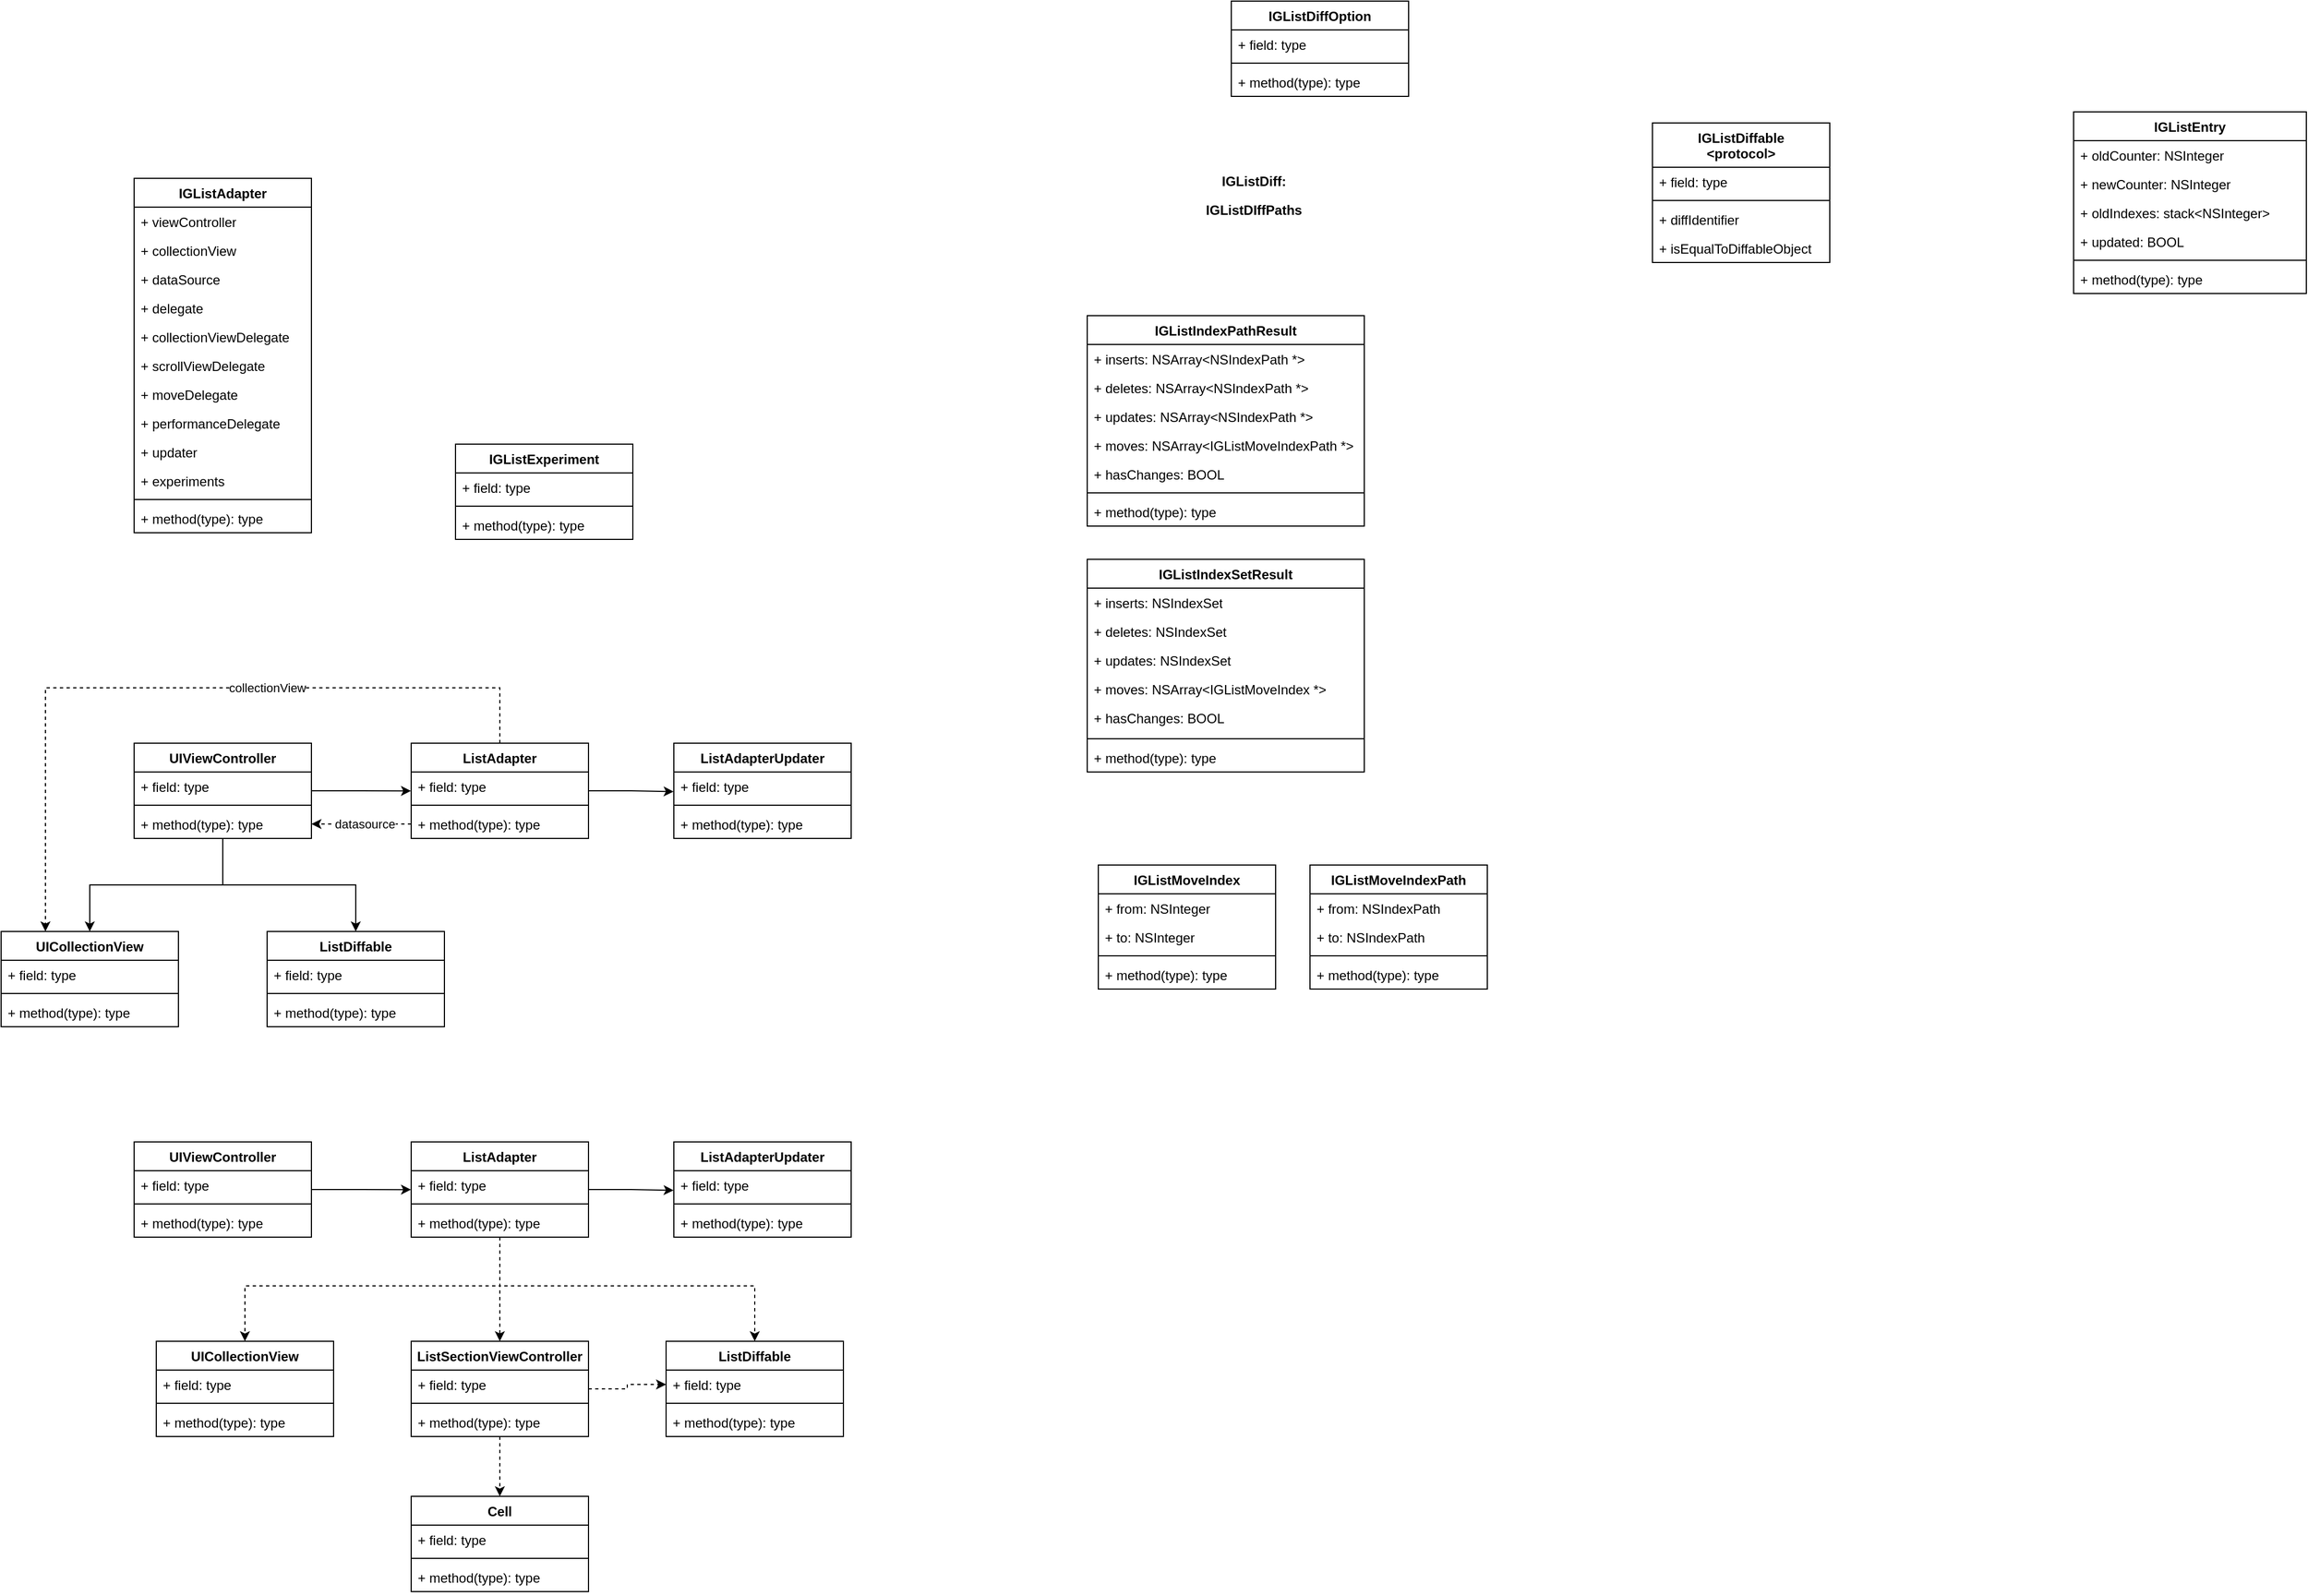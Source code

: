 <mxfile version="21.8.2" type="github">
  <diagram name="第 1 页" id="-kQbDW4IeQx7FzelJEpt">
    <mxGraphModel dx="1147" dy="612" grid="1" gridSize="10" guides="1" tooltips="1" connect="1" arrows="1" fold="1" page="1" pageScale="1" pageWidth="827" pageHeight="1169" math="0" shadow="0">
      <root>
        <mxCell id="0" />
        <mxCell id="1" parent="0" />
        <mxCell id="QYc6Mrks2eNKltK7SHkP-1" value="IGListAdapter&lt;br&gt;" style="swimlane;fontStyle=1;align=center;verticalAlign=top;childLayout=stackLayout;horizontal=1;startSize=26;horizontalStack=0;resizeParent=1;resizeParentMax=0;resizeLast=0;collapsible=1;marginBottom=0;whiteSpace=wrap;html=1;" vertex="1" parent="1">
          <mxGeometry x="180" y="270" width="160" height="320" as="geometry" />
        </mxCell>
        <mxCell id="QYc6Mrks2eNKltK7SHkP-5" value="+ viewController&lt;br&gt;" style="text;strokeColor=none;fillColor=none;align=left;verticalAlign=top;spacingLeft=4;spacingRight=4;overflow=hidden;rotatable=0;points=[[0,0.5],[1,0.5]];portConstraint=eastwest;whiteSpace=wrap;html=1;" vertex="1" parent="QYc6Mrks2eNKltK7SHkP-1">
          <mxGeometry y="26" width="160" height="26" as="geometry" />
        </mxCell>
        <mxCell id="QYc6Mrks2eNKltK7SHkP-2" value="+ collectionView" style="text;strokeColor=none;fillColor=none;align=left;verticalAlign=top;spacingLeft=4;spacingRight=4;overflow=hidden;rotatable=0;points=[[0,0.5],[1,0.5]];portConstraint=eastwest;whiteSpace=wrap;html=1;" vertex="1" parent="QYc6Mrks2eNKltK7SHkP-1">
          <mxGeometry y="52" width="160" height="26" as="geometry" />
        </mxCell>
        <mxCell id="QYc6Mrks2eNKltK7SHkP-7" value="+ dataSource&lt;br&gt;" style="text;strokeColor=none;fillColor=none;align=left;verticalAlign=top;spacingLeft=4;spacingRight=4;overflow=hidden;rotatable=0;points=[[0,0.5],[1,0.5]];portConstraint=eastwest;whiteSpace=wrap;html=1;" vertex="1" parent="QYc6Mrks2eNKltK7SHkP-1">
          <mxGeometry y="78" width="160" height="26" as="geometry" />
        </mxCell>
        <mxCell id="QYc6Mrks2eNKltK7SHkP-6" value="+ delegate&lt;br&gt;" style="text;strokeColor=none;fillColor=none;align=left;verticalAlign=top;spacingLeft=4;spacingRight=4;overflow=hidden;rotatable=0;points=[[0,0.5],[1,0.5]];portConstraint=eastwest;whiteSpace=wrap;html=1;" vertex="1" parent="QYc6Mrks2eNKltK7SHkP-1">
          <mxGeometry y="104" width="160" height="26" as="geometry" />
        </mxCell>
        <mxCell id="QYc6Mrks2eNKltK7SHkP-9" value="+ collectionViewDelegate" style="text;strokeColor=none;fillColor=none;align=left;verticalAlign=top;spacingLeft=4;spacingRight=4;overflow=hidden;rotatable=0;points=[[0,0.5],[1,0.5]];portConstraint=eastwest;whiteSpace=wrap;html=1;" vertex="1" parent="QYc6Mrks2eNKltK7SHkP-1">
          <mxGeometry y="130" width="160" height="26" as="geometry" />
        </mxCell>
        <mxCell id="QYc6Mrks2eNKltK7SHkP-10" value="+ scrollViewDelegate" style="text;strokeColor=none;fillColor=none;align=left;verticalAlign=top;spacingLeft=4;spacingRight=4;overflow=hidden;rotatable=0;points=[[0,0.5],[1,0.5]];portConstraint=eastwest;whiteSpace=wrap;html=1;" vertex="1" parent="QYc6Mrks2eNKltK7SHkP-1">
          <mxGeometry y="156" width="160" height="26" as="geometry" />
        </mxCell>
        <mxCell id="QYc6Mrks2eNKltK7SHkP-8" value="+ moveDelegate" style="text;strokeColor=none;fillColor=none;align=left;verticalAlign=top;spacingLeft=4;spacingRight=4;overflow=hidden;rotatable=0;points=[[0,0.5],[1,0.5]];portConstraint=eastwest;whiteSpace=wrap;html=1;" vertex="1" parent="QYc6Mrks2eNKltK7SHkP-1">
          <mxGeometry y="182" width="160" height="26" as="geometry" />
        </mxCell>
        <mxCell id="QYc6Mrks2eNKltK7SHkP-12" value="+ performanceDelegate" style="text;strokeColor=none;fillColor=none;align=left;verticalAlign=top;spacingLeft=4;spacingRight=4;overflow=hidden;rotatable=0;points=[[0,0.5],[1,0.5]];portConstraint=eastwest;whiteSpace=wrap;html=1;" vertex="1" parent="QYc6Mrks2eNKltK7SHkP-1">
          <mxGeometry y="208" width="160" height="26" as="geometry" />
        </mxCell>
        <mxCell id="QYc6Mrks2eNKltK7SHkP-13" value="+ updater" style="text;strokeColor=none;fillColor=none;align=left;verticalAlign=top;spacingLeft=4;spacingRight=4;overflow=hidden;rotatable=0;points=[[0,0.5],[1,0.5]];portConstraint=eastwest;whiteSpace=wrap;html=1;" vertex="1" parent="QYc6Mrks2eNKltK7SHkP-1">
          <mxGeometry y="234" width="160" height="26" as="geometry" />
        </mxCell>
        <mxCell id="QYc6Mrks2eNKltK7SHkP-11" value="+ experiments" style="text;strokeColor=none;fillColor=none;align=left;verticalAlign=top;spacingLeft=4;spacingRight=4;overflow=hidden;rotatable=0;points=[[0,0.5],[1,0.5]];portConstraint=eastwest;whiteSpace=wrap;html=1;" vertex="1" parent="QYc6Mrks2eNKltK7SHkP-1">
          <mxGeometry y="260" width="160" height="26" as="geometry" />
        </mxCell>
        <mxCell id="QYc6Mrks2eNKltK7SHkP-3" value="" style="line;strokeWidth=1;fillColor=none;align=left;verticalAlign=middle;spacingTop=-1;spacingLeft=3;spacingRight=3;rotatable=0;labelPosition=right;points=[];portConstraint=eastwest;strokeColor=inherit;" vertex="1" parent="QYc6Mrks2eNKltK7SHkP-1">
          <mxGeometry y="286" width="160" height="8" as="geometry" />
        </mxCell>
        <mxCell id="QYc6Mrks2eNKltK7SHkP-4" value="+ method(type): type" style="text;strokeColor=none;fillColor=none;align=left;verticalAlign=top;spacingLeft=4;spacingRight=4;overflow=hidden;rotatable=0;points=[[0,0.5],[1,0.5]];portConstraint=eastwest;whiteSpace=wrap;html=1;" vertex="1" parent="QYc6Mrks2eNKltK7SHkP-1">
          <mxGeometry y="294" width="160" height="26" as="geometry" />
        </mxCell>
        <mxCell id="QYc6Mrks2eNKltK7SHkP-14" value="IGListExperiment" style="swimlane;fontStyle=1;align=center;verticalAlign=top;childLayout=stackLayout;horizontal=1;startSize=26;horizontalStack=0;resizeParent=1;resizeParentMax=0;resizeLast=0;collapsible=1;marginBottom=0;whiteSpace=wrap;html=1;" vertex="1" parent="1">
          <mxGeometry x="470" y="510" width="160" height="86" as="geometry" />
        </mxCell>
        <mxCell id="QYc6Mrks2eNKltK7SHkP-15" value="+ field: type" style="text;strokeColor=none;fillColor=none;align=left;verticalAlign=top;spacingLeft=4;spacingRight=4;overflow=hidden;rotatable=0;points=[[0,0.5],[1,0.5]];portConstraint=eastwest;whiteSpace=wrap;html=1;" vertex="1" parent="QYc6Mrks2eNKltK7SHkP-14">
          <mxGeometry y="26" width="160" height="26" as="geometry" />
        </mxCell>
        <mxCell id="QYc6Mrks2eNKltK7SHkP-16" value="" style="line;strokeWidth=1;fillColor=none;align=left;verticalAlign=middle;spacingTop=-1;spacingLeft=3;spacingRight=3;rotatable=0;labelPosition=right;points=[];portConstraint=eastwest;strokeColor=inherit;" vertex="1" parent="QYc6Mrks2eNKltK7SHkP-14">
          <mxGeometry y="52" width="160" height="8" as="geometry" />
        </mxCell>
        <mxCell id="QYc6Mrks2eNKltK7SHkP-17" value="+ method(type): type" style="text;strokeColor=none;fillColor=none;align=left;verticalAlign=top;spacingLeft=4;spacingRight=4;overflow=hidden;rotatable=0;points=[[0,0.5],[1,0.5]];portConstraint=eastwest;whiteSpace=wrap;html=1;" vertex="1" parent="QYc6Mrks2eNKltK7SHkP-14">
          <mxGeometry y="60" width="160" height="26" as="geometry" />
        </mxCell>
        <mxCell id="QYc6Mrks2eNKltK7SHkP-26" style="edgeStyle=orthogonalEdgeStyle;rounded=0;orthogonalLoop=1;jettySize=auto;html=1;entryX=-0.001;entryY=0.658;entryDx=0;entryDy=0;entryPerimeter=0;" edge="1" parent="1" source="QYc6Mrks2eNKltK7SHkP-18" target="QYc6Mrks2eNKltK7SHkP-23">
          <mxGeometry relative="1" as="geometry" />
        </mxCell>
        <mxCell id="QYc6Mrks2eNKltK7SHkP-38" style="edgeStyle=orthogonalEdgeStyle;rounded=0;orthogonalLoop=1;jettySize=auto;html=1;" edge="1" parent="1" source="QYc6Mrks2eNKltK7SHkP-18" target="QYc6Mrks2eNKltK7SHkP-34">
          <mxGeometry relative="1" as="geometry" />
        </mxCell>
        <mxCell id="QYc6Mrks2eNKltK7SHkP-43" style="edgeStyle=orthogonalEdgeStyle;rounded=0;orthogonalLoop=1;jettySize=auto;html=1;entryX=0.5;entryY=0;entryDx=0;entryDy=0;" edge="1" parent="1" source="QYc6Mrks2eNKltK7SHkP-18" target="QYc6Mrks2eNKltK7SHkP-39">
          <mxGeometry relative="1" as="geometry" />
        </mxCell>
        <mxCell id="QYc6Mrks2eNKltK7SHkP-18" value="UIViewController" style="swimlane;fontStyle=1;align=center;verticalAlign=top;childLayout=stackLayout;horizontal=1;startSize=26;horizontalStack=0;resizeParent=1;resizeParentMax=0;resizeLast=0;collapsible=1;marginBottom=0;whiteSpace=wrap;html=1;" vertex="1" parent="1">
          <mxGeometry x="180" y="780" width="160" height="86" as="geometry" />
        </mxCell>
        <mxCell id="QYc6Mrks2eNKltK7SHkP-19" value="+ field: type" style="text;strokeColor=none;fillColor=none;align=left;verticalAlign=top;spacingLeft=4;spacingRight=4;overflow=hidden;rotatable=0;points=[[0,0.5],[1,0.5]];portConstraint=eastwest;whiteSpace=wrap;html=1;" vertex="1" parent="QYc6Mrks2eNKltK7SHkP-18">
          <mxGeometry y="26" width="160" height="26" as="geometry" />
        </mxCell>
        <mxCell id="QYc6Mrks2eNKltK7SHkP-20" value="" style="line;strokeWidth=1;fillColor=none;align=left;verticalAlign=middle;spacingTop=-1;spacingLeft=3;spacingRight=3;rotatable=0;labelPosition=right;points=[];portConstraint=eastwest;strokeColor=inherit;" vertex="1" parent="QYc6Mrks2eNKltK7SHkP-18">
          <mxGeometry y="52" width="160" height="8" as="geometry" />
        </mxCell>
        <mxCell id="QYc6Mrks2eNKltK7SHkP-21" value="+ method(type): type" style="text;strokeColor=none;fillColor=none;align=left;verticalAlign=top;spacingLeft=4;spacingRight=4;overflow=hidden;rotatable=0;points=[[0,0.5],[1,0.5]];portConstraint=eastwest;whiteSpace=wrap;html=1;" vertex="1" parent="QYc6Mrks2eNKltK7SHkP-18">
          <mxGeometry y="60" width="160" height="26" as="geometry" />
        </mxCell>
        <mxCell id="QYc6Mrks2eNKltK7SHkP-32" style="edgeStyle=orthogonalEdgeStyle;rounded=0;orthogonalLoop=1;jettySize=auto;html=1;entryX=-0.001;entryY=0.682;entryDx=0;entryDy=0;entryPerimeter=0;" edge="1" parent="1" source="QYc6Mrks2eNKltK7SHkP-22" target="QYc6Mrks2eNKltK7SHkP-29">
          <mxGeometry relative="1" as="geometry" />
        </mxCell>
        <mxCell id="QYc6Mrks2eNKltK7SHkP-44" style="edgeStyle=orthogonalEdgeStyle;rounded=0;orthogonalLoop=1;jettySize=auto;html=1;entryX=0.25;entryY=0;entryDx=0;entryDy=0;dashed=1;" edge="1" parent="1" source="QYc6Mrks2eNKltK7SHkP-22" target="QYc6Mrks2eNKltK7SHkP-34">
          <mxGeometry relative="1" as="geometry">
            <Array as="points">
              <mxPoint x="510" y="730" />
              <mxPoint x="100" y="730" />
            </Array>
          </mxGeometry>
        </mxCell>
        <mxCell id="QYc6Mrks2eNKltK7SHkP-46" value="collectionView" style="edgeLabel;html=1;align=center;verticalAlign=middle;resizable=0;points=[];" vertex="1" connectable="0" parent="QYc6Mrks2eNKltK7SHkP-44">
          <mxGeometry x="-0.229" y="1" relative="1" as="geometry">
            <mxPoint x="2" y="-1" as="offset" />
          </mxGeometry>
        </mxCell>
        <mxCell id="QYc6Mrks2eNKltK7SHkP-22" value="ListAdapter" style="swimlane;fontStyle=1;align=center;verticalAlign=top;childLayout=stackLayout;horizontal=1;startSize=26;horizontalStack=0;resizeParent=1;resizeParentMax=0;resizeLast=0;collapsible=1;marginBottom=0;whiteSpace=wrap;html=1;" vertex="1" parent="1">
          <mxGeometry x="430" y="780" width="160" height="86" as="geometry" />
        </mxCell>
        <mxCell id="QYc6Mrks2eNKltK7SHkP-23" value="+ field: type" style="text;strokeColor=none;fillColor=none;align=left;verticalAlign=top;spacingLeft=4;spacingRight=4;overflow=hidden;rotatable=0;points=[[0,0.5],[1,0.5]];portConstraint=eastwest;whiteSpace=wrap;html=1;" vertex="1" parent="QYc6Mrks2eNKltK7SHkP-22">
          <mxGeometry y="26" width="160" height="26" as="geometry" />
        </mxCell>
        <mxCell id="QYc6Mrks2eNKltK7SHkP-24" value="" style="line;strokeWidth=1;fillColor=none;align=left;verticalAlign=middle;spacingTop=-1;spacingLeft=3;spacingRight=3;rotatable=0;labelPosition=right;points=[];portConstraint=eastwest;strokeColor=inherit;" vertex="1" parent="QYc6Mrks2eNKltK7SHkP-22">
          <mxGeometry y="52" width="160" height="8" as="geometry" />
        </mxCell>
        <mxCell id="QYc6Mrks2eNKltK7SHkP-25" value="+ method(type): type" style="text;strokeColor=none;fillColor=none;align=left;verticalAlign=top;spacingLeft=4;spacingRight=4;overflow=hidden;rotatable=0;points=[[0,0.5],[1,0.5]];portConstraint=eastwest;whiteSpace=wrap;html=1;" vertex="1" parent="QYc6Mrks2eNKltK7SHkP-22">
          <mxGeometry y="60" width="160" height="26" as="geometry" />
        </mxCell>
        <mxCell id="QYc6Mrks2eNKltK7SHkP-27" style="edgeStyle=orthogonalEdgeStyle;rounded=0;orthogonalLoop=1;jettySize=auto;html=1;exitX=0;exitY=0.5;exitDx=0;exitDy=0;entryX=1;entryY=0.5;entryDx=0;entryDy=0;dashed=1;" edge="1" parent="1" source="QYc6Mrks2eNKltK7SHkP-25" target="QYc6Mrks2eNKltK7SHkP-21">
          <mxGeometry relative="1" as="geometry" />
        </mxCell>
        <mxCell id="QYc6Mrks2eNKltK7SHkP-45" value="datasource" style="edgeLabel;html=1;align=center;verticalAlign=middle;resizable=0;points=[];" vertex="1" connectable="0" parent="QYc6Mrks2eNKltK7SHkP-27">
          <mxGeometry x="-0.057" relative="1" as="geometry">
            <mxPoint as="offset" />
          </mxGeometry>
        </mxCell>
        <mxCell id="QYc6Mrks2eNKltK7SHkP-28" value="ListAdapterUpdater" style="swimlane;fontStyle=1;align=center;verticalAlign=top;childLayout=stackLayout;horizontal=1;startSize=26;horizontalStack=0;resizeParent=1;resizeParentMax=0;resizeLast=0;collapsible=1;marginBottom=0;whiteSpace=wrap;html=1;" vertex="1" parent="1">
          <mxGeometry x="667" y="780" width="160" height="86" as="geometry" />
        </mxCell>
        <mxCell id="QYc6Mrks2eNKltK7SHkP-29" value="+ field: type" style="text;strokeColor=none;fillColor=none;align=left;verticalAlign=top;spacingLeft=4;spacingRight=4;overflow=hidden;rotatable=0;points=[[0,0.5],[1,0.5]];portConstraint=eastwest;whiteSpace=wrap;html=1;" vertex="1" parent="QYc6Mrks2eNKltK7SHkP-28">
          <mxGeometry y="26" width="160" height="26" as="geometry" />
        </mxCell>
        <mxCell id="QYc6Mrks2eNKltK7SHkP-30" value="" style="line;strokeWidth=1;fillColor=none;align=left;verticalAlign=middle;spacingTop=-1;spacingLeft=3;spacingRight=3;rotatable=0;labelPosition=right;points=[];portConstraint=eastwest;strokeColor=inherit;" vertex="1" parent="QYc6Mrks2eNKltK7SHkP-28">
          <mxGeometry y="52" width="160" height="8" as="geometry" />
        </mxCell>
        <mxCell id="QYc6Mrks2eNKltK7SHkP-31" value="+ method(type): type" style="text;strokeColor=none;fillColor=none;align=left;verticalAlign=top;spacingLeft=4;spacingRight=4;overflow=hidden;rotatable=0;points=[[0,0.5],[1,0.5]];portConstraint=eastwest;whiteSpace=wrap;html=1;" vertex="1" parent="QYc6Mrks2eNKltK7SHkP-28">
          <mxGeometry y="60" width="160" height="26" as="geometry" />
        </mxCell>
        <mxCell id="QYc6Mrks2eNKltK7SHkP-34" value="UICollectionView" style="swimlane;fontStyle=1;align=center;verticalAlign=top;childLayout=stackLayout;horizontal=1;startSize=26;horizontalStack=0;resizeParent=1;resizeParentMax=0;resizeLast=0;collapsible=1;marginBottom=0;whiteSpace=wrap;html=1;" vertex="1" parent="1">
          <mxGeometry x="60" y="950" width="160" height="86" as="geometry" />
        </mxCell>
        <mxCell id="QYc6Mrks2eNKltK7SHkP-35" value="+ field: type" style="text;strokeColor=none;fillColor=none;align=left;verticalAlign=top;spacingLeft=4;spacingRight=4;overflow=hidden;rotatable=0;points=[[0,0.5],[1,0.5]];portConstraint=eastwest;whiteSpace=wrap;html=1;" vertex="1" parent="QYc6Mrks2eNKltK7SHkP-34">
          <mxGeometry y="26" width="160" height="26" as="geometry" />
        </mxCell>
        <mxCell id="QYc6Mrks2eNKltK7SHkP-36" value="" style="line;strokeWidth=1;fillColor=none;align=left;verticalAlign=middle;spacingTop=-1;spacingLeft=3;spacingRight=3;rotatable=0;labelPosition=right;points=[];portConstraint=eastwest;strokeColor=inherit;" vertex="1" parent="QYc6Mrks2eNKltK7SHkP-34">
          <mxGeometry y="52" width="160" height="8" as="geometry" />
        </mxCell>
        <mxCell id="QYc6Mrks2eNKltK7SHkP-37" value="+ method(type): type" style="text;strokeColor=none;fillColor=none;align=left;verticalAlign=top;spacingLeft=4;spacingRight=4;overflow=hidden;rotatable=0;points=[[0,0.5],[1,0.5]];portConstraint=eastwest;whiteSpace=wrap;html=1;" vertex="1" parent="QYc6Mrks2eNKltK7SHkP-34">
          <mxGeometry y="60" width="160" height="26" as="geometry" />
        </mxCell>
        <mxCell id="QYc6Mrks2eNKltK7SHkP-39" value="ListDiffable" style="swimlane;fontStyle=1;align=center;verticalAlign=top;childLayout=stackLayout;horizontal=1;startSize=26;horizontalStack=0;resizeParent=1;resizeParentMax=0;resizeLast=0;collapsible=1;marginBottom=0;whiteSpace=wrap;html=1;" vertex="1" parent="1">
          <mxGeometry x="300" y="950" width="160" height="86" as="geometry" />
        </mxCell>
        <mxCell id="QYc6Mrks2eNKltK7SHkP-40" value="+ field: type" style="text;strokeColor=none;fillColor=none;align=left;verticalAlign=top;spacingLeft=4;spacingRight=4;overflow=hidden;rotatable=0;points=[[0,0.5],[1,0.5]];portConstraint=eastwest;whiteSpace=wrap;html=1;" vertex="1" parent="QYc6Mrks2eNKltK7SHkP-39">
          <mxGeometry y="26" width="160" height="26" as="geometry" />
        </mxCell>
        <mxCell id="QYc6Mrks2eNKltK7SHkP-41" value="" style="line;strokeWidth=1;fillColor=none;align=left;verticalAlign=middle;spacingTop=-1;spacingLeft=3;spacingRight=3;rotatable=0;labelPosition=right;points=[];portConstraint=eastwest;strokeColor=inherit;" vertex="1" parent="QYc6Mrks2eNKltK7SHkP-39">
          <mxGeometry y="52" width="160" height="8" as="geometry" />
        </mxCell>
        <mxCell id="QYc6Mrks2eNKltK7SHkP-42" value="+ method(type): type" style="text;strokeColor=none;fillColor=none;align=left;verticalAlign=top;spacingLeft=4;spacingRight=4;overflow=hidden;rotatable=0;points=[[0,0.5],[1,0.5]];portConstraint=eastwest;whiteSpace=wrap;html=1;" vertex="1" parent="QYc6Mrks2eNKltK7SHkP-39">
          <mxGeometry y="60" width="160" height="26" as="geometry" />
        </mxCell>
        <mxCell id="QYc6Mrks2eNKltK7SHkP-47" style="edgeStyle=orthogonalEdgeStyle;rounded=0;orthogonalLoop=1;jettySize=auto;html=1;entryX=-0.001;entryY=0.658;entryDx=0;entryDy=0;entryPerimeter=0;" edge="1" parent="1" source="QYc6Mrks2eNKltK7SHkP-50" target="QYc6Mrks2eNKltK7SHkP-58">
          <mxGeometry relative="1" as="geometry" />
        </mxCell>
        <mxCell id="QYc6Mrks2eNKltK7SHkP-50" value="UIViewController" style="swimlane;fontStyle=1;align=center;verticalAlign=top;childLayout=stackLayout;horizontal=1;startSize=26;horizontalStack=0;resizeParent=1;resizeParentMax=0;resizeLast=0;collapsible=1;marginBottom=0;whiteSpace=wrap;html=1;" vertex="1" parent="1">
          <mxGeometry x="180" y="1140" width="160" height="86" as="geometry" />
        </mxCell>
        <mxCell id="QYc6Mrks2eNKltK7SHkP-51" value="+ field: type" style="text;strokeColor=none;fillColor=none;align=left;verticalAlign=top;spacingLeft=4;spacingRight=4;overflow=hidden;rotatable=0;points=[[0,0.5],[1,0.5]];portConstraint=eastwest;whiteSpace=wrap;html=1;" vertex="1" parent="QYc6Mrks2eNKltK7SHkP-50">
          <mxGeometry y="26" width="160" height="26" as="geometry" />
        </mxCell>
        <mxCell id="QYc6Mrks2eNKltK7SHkP-52" value="" style="line;strokeWidth=1;fillColor=none;align=left;verticalAlign=middle;spacingTop=-1;spacingLeft=3;spacingRight=3;rotatable=0;labelPosition=right;points=[];portConstraint=eastwest;strokeColor=inherit;" vertex="1" parent="QYc6Mrks2eNKltK7SHkP-50">
          <mxGeometry y="52" width="160" height="8" as="geometry" />
        </mxCell>
        <mxCell id="QYc6Mrks2eNKltK7SHkP-53" value="+ method(type): type" style="text;strokeColor=none;fillColor=none;align=left;verticalAlign=top;spacingLeft=4;spacingRight=4;overflow=hidden;rotatable=0;points=[[0,0.5],[1,0.5]];portConstraint=eastwest;whiteSpace=wrap;html=1;" vertex="1" parent="QYc6Mrks2eNKltK7SHkP-50">
          <mxGeometry y="60" width="160" height="26" as="geometry" />
        </mxCell>
        <mxCell id="QYc6Mrks2eNKltK7SHkP-54" style="edgeStyle=orthogonalEdgeStyle;rounded=0;orthogonalLoop=1;jettySize=auto;html=1;entryX=-0.001;entryY=0.682;entryDx=0;entryDy=0;entryPerimeter=0;" edge="1" parent="1" source="QYc6Mrks2eNKltK7SHkP-57" target="QYc6Mrks2eNKltK7SHkP-64">
          <mxGeometry relative="1" as="geometry" />
        </mxCell>
        <mxCell id="QYc6Mrks2eNKltK7SHkP-75" style="edgeStyle=orthogonalEdgeStyle;rounded=0;orthogonalLoop=1;jettySize=auto;html=1;dashed=1;" edge="1" parent="1" source="QYc6Mrks2eNKltK7SHkP-57" target="QYc6Mrks2eNKltK7SHkP-67">
          <mxGeometry relative="1" as="geometry">
            <Array as="points">
              <mxPoint x="510" y="1270" />
              <mxPoint x="280" y="1270" />
            </Array>
          </mxGeometry>
        </mxCell>
        <mxCell id="QYc6Mrks2eNKltK7SHkP-76" style="edgeStyle=orthogonalEdgeStyle;rounded=0;orthogonalLoop=1;jettySize=auto;html=1;dashed=1;" edge="1" parent="1" source="QYc6Mrks2eNKltK7SHkP-57" target="QYc6Mrks2eNKltK7SHkP-71">
          <mxGeometry relative="1" as="geometry">
            <Array as="points">
              <mxPoint x="510" y="1270" />
              <mxPoint x="740" y="1270" />
            </Array>
          </mxGeometry>
        </mxCell>
        <mxCell id="QYc6Mrks2eNKltK7SHkP-81" style="edgeStyle=orthogonalEdgeStyle;rounded=0;orthogonalLoop=1;jettySize=auto;html=1;dashed=1;" edge="1" parent="1" source="QYc6Mrks2eNKltK7SHkP-57" target="QYc6Mrks2eNKltK7SHkP-77">
          <mxGeometry relative="1" as="geometry" />
        </mxCell>
        <mxCell id="QYc6Mrks2eNKltK7SHkP-57" value="ListAdapter" style="swimlane;fontStyle=1;align=center;verticalAlign=top;childLayout=stackLayout;horizontal=1;startSize=26;horizontalStack=0;resizeParent=1;resizeParentMax=0;resizeLast=0;collapsible=1;marginBottom=0;whiteSpace=wrap;html=1;" vertex="1" parent="1">
          <mxGeometry x="430" y="1140" width="160" height="86" as="geometry" />
        </mxCell>
        <mxCell id="QYc6Mrks2eNKltK7SHkP-58" value="+ field: type" style="text;strokeColor=none;fillColor=none;align=left;verticalAlign=top;spacingLeft=4;spacingRight=4;overflow=hidden;rotatable=0;points=[[0,0.5],[1,0.5]];portConstraint=eastwest;whiteSpace=wrap;html=1;" vertex="1" parent="QYc6Mrks2eNKltK7SHkP-57">
          <mxGeometry y="26" width="160" height="26" as="geometry" />
        </mxCell>
        <mxCell id="QYc6Mrks2eNKltK7SHkP-59" value="" style="line;strokeWidth=1;fillColor=none;align=left;verticalAlign=middle;spacingTop=-1;spacingLeft=3;spacingRight=3;rotatable=0;labelPosition=right;points=[];portConstraint=eastwest;strokeColor=inherit;" vertex="1" parent="QYc6Mrks2eNKltK7SHkP-57">
          <mxGeometry y="52" width="160" height="8" as="geometry" />
        </mxCell>
        <mxCell id="QYc6Mrks2eNKltK7SHkP-60" value="+ method(type): type" style="text;strokeColor=none;fillColor=none;align=left;verticalAlign=top;spacingLeft=4;spacingRight=4;overflow=hidden;rotatable=0;points=[[0,0.5],[1,0.5]];portConstraint=eastwest;whiteSpace=wrap;html=1;" vertex="1" parent="QYc6Mrks2eNKltK7SHkP-57">
          <mxGeometry y="60" width="160" height="26" as="geometry" />
        </mxCell>
        <mxCell id="QYc6Mrks2eNKltK7SHkP-63" value="ListAdapterUpdater" style="swimlane;fontStyle=1;align=center;verticalAlign=top;childLayout=stackLayout;horizontal=1;startSize=26;horizontalStack=0;resizeParent=1;resizeParentMax=0;resizeLast=0;collapsible=1;marginBottom=0;whiteSpace=wrap;html=1;" vertex="1" parent="1">
          <mxGeometry x="667" y="1140" width="160" height="86" as="geometry" />
        </mxCell>
        <mxCell id="QYc6Mrks2eNKltK7SHkP-64" value="+ field: type" style="text;strokeColor=none;fillColor=none;align=left;verticalAlign=top;spacingLeft=4;spacingRight=4;overflow=hidden;rotatable=0;points=[[0,0.5],[1,0.5]];portConstraint=eastwest;whiteSpace=wrap;html=1;" vertex="1" parent="QYc6Mrks2eNKltK7SHkP-63">
          <mxGeometry y="26" width="160" height="26" as="geometry" />
        </mxCell>
        <mxCell id="QYc6Mrks2eNKltK7SHkP-65" value="" style="line;strokeWidth=1;fillColor=none;align=left;verticalAlign=middle;spacingTop=-1;spacingLeft=3;spacingRight=3;rotatable=0;labelPosition=right;points=[];portConstraint=eastwest;strokeColor=inherit;" vertex="1" parent="QYc6Mrks2eNKltK7SHkP-63">
          <mxGeometry y="52" width="160" height="8" as="geometry" />
        </mxCell>
        <mxCell id="QYc6Mrks2eNKltK7SHkP-66" value="+ method(type): type" style="text;strokeColor=none;fillColor=none;align=left;verticalAlign=top;spacingLeft=4;spacingRight=4;overflow=hidden;rotatable=0;points=[[0,0.5],[1,0.5]];portConstraint=eastwest;whiteSpace=wrap;html=1;" vertex="1" parent="QYc6Mrks2eNKltK7SHkP-63">
          <mxGeometry y="60" width="160" height="26" as="geometry" />
        </mxCell>
        <mxCell id="QYc6Mrks2eNKltK7SHkP-67" value="UICollectionView" style="swimlane;fontStyle=1;align=center;verticalAlign=top;childLayout=stackLayout;horizontal=1;startSize=26;horizontalStack=0;resizeParent=1;resizeParentMax=0;resizeLast=0;collapsible=1;marginBottom=0;whiteSpace=wrap;html=1;" vertex="1" parent="1">
          <mxGeometry x="200" y="1320" width="160" height="86" as="geometry" />
        </mxCell>
        <mxCell id="QYc6Mrks2eNKltK7SHkP-68" value="+ field: type" style="text;strokeColor=none;fillColor=none;align=left;verticalAlign=top;spacingLeft=4;spacingRight=4;overflow=hidden;rotatable=0;points=[[0,0.5],[1,0.5]];portConstraint=eastwest;whiteSpace=wrap;html=1;" vertex="1" parent="QYc6Mrks2eNKltK7SHkP-67">
          <mxGeometry y="26" width="160" height="26" as="geometry" />
        </mxCell>
        <mxCell id="QYc6Mrks2eNKltK7SHkP-69" value="" style="line;strokeWidth=1;fillColor=none;align=left;verticalAlign=middle;spacingTop=-1;spacingLeft=3;spacingRight=3;rotatable=0;labelPosition=right;points=[];portConstraint=eastwest;strokeColor=inherit;" vertex="1" parent="QYc6Mrks2eNKltK7SHkP-67">
          <mxGeometry y="52" width="160" height="8" as="geometry" />
        </mxCell>
        <mxCell id="QYc6Mrks2eNKltK7SHkP-70" value="+ method(type): type" style="text;strokeColor=none;fillColor=none;align=left;verticalAlign=top;spacingLeft=4;spacingRight=4;overflow=hidden;rotatable=0;points=[[0,0.5],[1,0.5]];portConstraint=eastwest;whiteSpace=wrap;html=1;" vertex="1" parent="QYc6Mrks2eNKltK7SHkP-67">
          <mxGeometry y="60" width="160" height="26" as="geometry" />
        </mxCell>
        <mxCell id="QYc6Mrks2eNKltK7SHkP-71" value="ListDiffable" style="swimlane;fontStyle=1;align=center;verticalAlign=top;childLayout=stackLayout;horizontal=1;startSize=26;horizontalStack=0;resizeParent=1;resizeParentMax=0;resizeLast=0;collapsible=1;marginBottom=0;whiteSpace=wrap;html=1;" vertex="1" parent="1">
          <mxGeometry x="660" y="1320" width="160" height="86" as="geometry" />
        </mxCell>
        <mxCell id="QYc6Mrks2eNKltK7SHkP-72" value="+ field: type" style="text;strokeColor=none;fillColor=none;align=left;verticalAlign=top;spacingLeft=4;spacingRight=4;overflow=hidden;rotatable=0;points=[[0,0.5],[1,0.5]];portConstraint=eastwest;whiteSpace=wrap;html=1;" vertex="1" parent="QYc6Mrks2eNKltK7SHkP-71">
          <mxGeometry y="26" width="160" height="26" as="geometry" />
        </mxCell>
        <mxCell id="QYc6Mrks2eNKltK7SHkP-73" value="" style="line;strokeWidth=1;fillColor=none;align=left;verticalAlign=middle;spacingTop=-1;spacingLeft=3;spacingRight=3;rotatable=0;labelPosition=right;points=[];portConstraint=eastwest;strokeColor=inherit;" vertex="1" parent="QYc6Mrks2eNKltK7SHkP-71">
          <mxGeometry y="52" width="160" height="8" as="geometry" />
        </mxCell>
        <mxCell id="QYc6Mrks2eNKltK7SHkP-74" value="+ method(type): type" style="text;strokeColor=none;fillColor=none;align=left;verticalAlign=top;spacingLeft=4;spacingRight=4;overflow=hidden;rotatable=0;points=[[0,0.5],[1,0.5]];portConstraint=eastwest;whiteSpace=wrap;html=1;" vertex="1" parent="QYc6Mrks2eNKltK7SHkP-71">
          <mxGeometry y="60" width="160" height="26" as="geometry" />
        </mxCell>
        <mxCell id="QYc6Mrks2eNKltK7SHkP-86" style="edgeStyle=orthogonalEdgeStyle;rounded=0;orthogonalLoop=1;jettySize=auto;html=1;dashed=1;" edge="1" parent="1" source="QYc6Mrks2eNKltK7SHkP-77" target="QYc6Mrks2eNKltK7SHkP-82">
          <mxGeometry relative="1" as="geometry" />
        </mxCell>
        <mxCell id="QYc6Mrks2eNKltK7SHkP-87" style="edgeStyle=orthogonalEdgeStyle;rounded=0;orthogonalLoop=1;jettySize=auto;html=1;entryX=0;entryY=0.5;entryDx=0;entryDy=0;dashed=1;" edge="1" parent="1" source="QYc6Mrks2eNKltK7SHkP-77" target="QYc6Mrks2eNKltK7SHkP-72">
          <mxGeometry relative="1" as="geometry" />
        </mxCell>
        <mxCell id="QYc6Mrks2eNKltK7SHkP-77" value="ListSectionViewController" style="swimlane;fontStyle=1;align=center;verticalAlign=top;childLayout=stackLayout;horizontal=1;startSize=26;horizontalStack=0;resizeParent=1;resizeParentMax=0;resizeLast=0;collapsible=1;marginBottom=0;whiteSpace=wrap;html=1;" vertex="1" parent="1">
          <mxGeometry x="430" y="1320" width="160" height="86" as="geometry" />
        </mxCell>
        <mxCell id="QYc6Mrks2eNKltK7SHkP-78" value="+ field: type" style="text;strokeColor=none;fillColor=none;align=left;verticalAlign=top;spacingLeft=4;spacingRight=4;overflow=hidden;rotatable=0;points=[[0,0.5],[1,0.5]];portConstraint=eastwest;whiteSpace=wrap;html=1;" vertex="1" parent="QYc6Mrks2eNKltK7SHkP-77">
          <mxGeometry y="26" width="160" height="26" as="geometry" />
        </mxCell>
        <mxCell id="QYc6Mrks2eNKltK7SHkP-79" value="" style="line;strokeWidth=1;fillColor=none;align=left;verticalAlign=middle;spacingTop=-1;spacingLeft=3;spacingRight=3;rotatable=0;labelPosition=right;points=[];portConstraint=eastwest;strokeColor=inherit;" vertex="1" parent="QYc6Mrks2eNKltK7SHkP-77">
          <mxGeometry y="52" width="160" height="8" as="geometry" />
        </mxCell>
        <mxCell id="QYc6Mrks2eNKltK7SHkP-80" value="+ method(type): type" style="text;strokeColor=none;fillColor=none;align=left;verticalAlign=top;spacingLeft=4;spacingRight=4;overflow=hidden;rotatable=0;points=[[0,0.5],[1,0.5]];portConstraint=eastwest;whiteSpace=wrap;html=1;" vertex="1" parent="QYc6Mrks2eNKltK7SHkP-77">
          <mxGeometry y="60" width="160" height="26" as="geometry" />
        </mxCell>
        <mxCell id="QYc6Mrks2eNKltK7SHkP-82" value="Cell" style="swimlane;fontStyle=1;align=center;verticalAlign=top;childLayout=stackLayout;horizontal=1;startSize=26;horizontalStack=0;resizeParent=1;resizeParentMax=0;resizeLast=0;collapsible=1;marginBottom=0;whiteSpace=wrap;html=1;" vertex="1" parent="1">
          <mxGeometry x="430" y="1460" width="160" height="86" as="geometry" />
        </mxCell>
        <mxCell id="QYc6Mrks2eNKltK7SHkP-83" value="+ field: type" style="text;strokeColor=none;fillColor=none;align=left;verticalAlign=top;spacingLeft=4;spacingRight=4;overflow=hidden;rotatable=0;points=[[0,0.5],[1,0.5]];portConstraint=eastwest;whiteSpace=wrap;html=1;" vertex="1" parent="QYc6Mrks2eNKltK7SHkP-82">
          <mxGeometry y="26" width="160" height="26" as="geometry" />
        </mxCell>
        <mxCell id="QYc6Mrks2eNKltK7SHkP-84" value="" style="line;strokeWidth=1;fillColor=none;align=left;verticalAlign=middle;spacingTop=-1;spacingLeft=3;spacingRight=3;rotatable=0;labelPosition=right;points=[];portConstraint=eastwest;strokeColor=inherit;" vertex="1" parent="QYc6Mrks2eNKltK7SHkP-82">
          <mxGeometry y="52" width="160" height="8" as="geometry" />
        </mxCell>
        <mxCell id="QYc6Mrks2eNKltK7SHkP-85" value="+ method(type): type" style="text;strokeColor=none;fillColor=none;align=left;verticalAlign=top;spacingLeft=4;spacingRight=4;overflow=hidden;rotatable=0;points=[[0,0.5],[1,0.5]];portConstraint=eastwest;whiteSpace=wrap;html=1;" vertex="1" parent="QYc6Mrks2eNKltK7SHkP-82">
          <mxGeometry y="60" width="160" height="26" as="geometry" />
        </mxCell>
        <mxCell id="QYc6Mrks2eNKltK7SHkP-88" value="IGListDiffable&lt;br&gt;&amp;lt;protocol&amp;gt;" style="swimlane;fontStyle=1;align=center;verticalAlign=top;childLayout=stackLayout;horizontal=1;startSize=40;horizontalStack=0;resizeParent=1;resizeParentMax=0;resizeLast=0;collapsible=1;marginBottom=0;whiteSpace=wrap;html=1;" vertex="1" parent="1">
          <mxGeometry x="1550" y="220" width="160" height="126" as="geometry" />
        </mxCell>
        <mxCell id="QYc6Mrks2eNKltK7SHkP-89" value="+ field: type" style="text;strokeColor=none;fillColor=none;align=left;verticalAlign=top;spacingLeft=4;spacingRight=4;overflow=hidden;rotatable=0;points=[[0,0.5],[1,0.5]];portConstraint=eastwest;whiteSpace=wrap;html=1;" vertex="1" parent="QYc6Mrks2eNKltK7SHkP-88">
          <mxGeometry y="40" width="160" height="26" as="geometry" />
        </mxCell>
        <mxCell id="QYc6Mrks2eNKltK7SHkP-90" value="" style="line;strokeWidth=1;fillColor=none;align=left;verticalAlign=middle;spacingTop=-1;spacingLeft=3;spacingRight=3;rotatable=0;labelPosition=right;points=[];portConstraint=eastwest;strokeColor=inherit;" vertex="1" parent="QYc6Mrks2eNKltK7SHkP-88">
          <mxGeometry y="66" width="160" height="8" as="geometry" />
        </mxCell>
        <mxCell id="QYc6Mrks2eNKltK7SHkP-92" value="+ diffIdentifier" style="text;strokeColor=none;fillColor=none;align=left;verticalAlign=top;spacingLeft=4;spacingRight=4;overflow=hidden;rotatable=0;points=[[0,0.5],[1,0.5]];portConstraint=eastwest;whiteSpace=wrap;html=1;" vertex="1" parent="QYc6Mrks2eNKltK7SHkP-88">
          <mxGeometry y="74" width="160" height="26" as="geometry" />
        </mxCell>
        <mxCell id="QYc6Mrks2eNKltK7SHkP-91" value="+ isEqualToDiffableObject" style="text;strokeColor=none;fillColor=none;align=left;verticalAlign=top;spacingLeft=4;spacingRight=4;overflow=hidden;rotatable=0;points=[[0,0.5],[1,0.5]];portConstraint=eastwest;whiteSpace=wrap;html=1;" vertex="1" parent="QYc6Mrks2eNKltK7SHkP-88">
          <mxGeometry y="100" width="160" height="26" as="geometry" />
        </mxCell>
        <mxCell id="QYc6Mrks2eNKltK7SHkP-93" value="IGListDiffOption" style="swimlane;fontStyle=1;align=center;verticalAlign=top;childLayout=stackLayout;horizontal=1;startSize=26;horizontalStack=0;resizeParent=1;resizeParentMax=0;resizeLast=0;collapsible=1;marginBottom=0;whiteSpace=wrap;html=1;" vertex="1" parent="1">
          <mxGeometry x="1170" y="110" width="160" height="86" as="geometry" />
        </mxCell>
        <mxCell id="QYc6Mrks2eNKltK7SHkP-94" value="+ field: type" style="text;strokeColor=none;fillColor=none;align=left;verticalAlign=top;spacingLeft=4;spacingRight=4;overflow=hidden;rotatable=0;points=[[0,0.5],[1,0.5]];portConstraint=eastwest;whiteSpace=wrap;html=1;" vertex="1" parent="QYc6Mrks2eNKltK7SHkP-93">
          <mxGeometry y="26" width="160" height="26" as="geometry" />
        </mxCell>
        <mxCell id="QYc6Mrks2eNKltK7SHkP-95" value="" style="line;strokeWidth=1;fillColor=none;align=left;verticalAlign=middle;spacingTop=-1;spacingLeft=3;spacingRight=3;rotatable=0;labelPosition=right;points=[];portConstraint=eastwest;strokeColor=inherit;" vertex="1" parent="QYc6Mrks2eNKltK7SHkP-93">
          <mxGeometry y="52" width="160" height="8" as="geometry" />
        </mxCell>
        <mxCell id="QYc6Mrks2eNKltK7SHkP-96" value="+ method(type): type" style="text;strokeColor=none;fillColor=none;align=left;verticalAlign=top;spacingLeft=4;spacingRight=4;overflow=hidden;rotatable=0;points=[[0,0.5],[1,0.5]];portConstraint=eastwest;whiteSpace=wrap;html=1;" vertex="1" parent="QYc6Mrks2eNKltK7SHkP-93">
          <mxGeometry y="60" width="160" height="26" as="geometry" />
        </mxCell>
        <mxCell id="QYc6Mrks2eNKltK7SHkP-97" value="IGListDiff:" style="text;align=center;fontStyle=1;verticalAlign=middle;spacingLeft=3;spacingRight=3;strokeColor=none;rotatable=0;points=[[0,0.5],[1,0.5]];portConstraint=eastwest;html=1;" vertex="1" parent="1">
          <mxGeometry x="1150" y="260" width="80" height="26" as="geometry" />
        </mxCell>
        <mxCell id="QYc6Mrks2eNKltK7SHkP-98" value="IGListDIffPaths" style="text;align=center;fontStyle=1;verticalAlign=middle;spacingLeft=3;spacingRight=3;strokeColor=none;rotatable=0;points=[[0,0.5],[1,0.5]];portConstraint=eastwest;html=1;" vertex="1" parent="1">
          <mxGeometry x="1150" y="286" width="80" height="26" as="geometry" />
        </mxCell>
        <mxCell id="QYc6Mrks2eNKltK7SHkP-99" value="IGListIndexSetResult" style="swimlane;fontStyle=1;align=center;verticalAlign=top;childLayout=stackLayout;horizontal=1;startSize=26;horizontalStack=0;resizeParent=1;resizeParentMax=0;resizeLast=0;collapsible=1;marginBottom=0;whiteSpace=wrap;html=1;" vertex="1" parent="1">
          <mxGeometry x="1040" y="614" width="250" height="192" as="geometry" />
        </mxCell>
        <mxCell id="QYc6Mrks2eNKltK7SHkP-100" value="+ inserts: NSIndexSet" style="text;strokeColor=none;fillColor=none;align=left;verticalAlign=top;spacingLeft=4;spacingRight=4;overflow=hidden;rotatable=0;points=[[0,0.5],[1,0.5]];portConstraint=eastwest;whiteSpace=wrap;html=1;" vertex="1" parent="QYc6Mrks2eNKltK7SHkP-99">
          <mxGeometry y="26" width="250" height="26" as="geometry" />
        </mxCell>
        <mxCell id="QYc6Mrks2eNKltK7SHkP-122" value="+ deletes: NSIndexSet" style="text;strokeColor=none;fillColor=none;align=left;verticalAlign=top;spacingLeft=4;spacingRight=4;overflow=hidden;rotatable=0;points=[[0,0.5],[1,0.5]];portConstraint=eastwest;whiteSpace=wrap;html=1;" vertex="1" parent="QYc6Mrks2eNKltK7SHkP-99">
          <mxGeometry y="52" width="250" height="26" as="geometry" />
        </mxCell>
        <mxCell id="QYc6Mrks2eNKltK7SHkP-121" value="+ updates: NSIndexSet" style="text;strokeColor=none;fillColor=none;align=left;verticalAlign=top;spacingLeft=4;spacingRight=4;overflow=hidden;rotatable=0;points=[[0,0.5],[1,0.5]];portConstraint=eastwest;whiteSpace=wrap;html=1;" vertex="1" parent="QYc6Mrks2eNKltK7SHkP-99">
          <mxGeometry y="78" width="250" height="26" as="geometry" />
        </mxCell>
        <mxCell id="QYc6Mrks2eNKltK7SHkP-123" value="+ moves: NSArray&amp;lt;IGListMoveIndex *&amp;gt;" style="text;strokeColor=none;fillColor=none;align=left;verticalAlign=top;spacingLeft=4;spacingRight=4;overflow=hidden;rotatable=0;points=[[0,0.5],[1,0.5]];portConstraint=eastwest;whiteSpace=wrap;html=1;" vertex="1" parent="QYc6Mrks2eNKltK7SHkP-99">
          <mxGeometry y="104" width="250" height="26" as="geometry" />
        </mxCell>
        <mxCell id="QYc6Mrks2eNKltK7SHkP-124" value="+ hasChanges: BOOL" style="text;strokeColor=none;fillColor=none;align=left;verticalAlign=top;spacingLeft=4;spacingRight=4;overflow=hidden;rotatable=0;points=[[0,0.5],[1,0.5]];portConstraint=eastwest;whiteSpace=wrap;html=1;" vertex="1" parent="QYc6Mrks2eNKltK7SHkP-99">
          <mxGeometry y="130" width="250" height="28" as="geometry" />
        </mxCell>
        <mxCell id="QYc6Mrks2eNKltK7SHkP-101" value="" style="line;strokeWidth=1;fillColor=none;align=left;verticalAlign=middle;spacingTop=-1;spacingLeft=3;spacingRight=3;rotatable=0;labelPosition=right;points=[];portConstraint=eastwest;strokeColor=inherit;" vertex="1" parent="QYc6Mrks2eNKltK7SHkP-99">
          <mxGeometry y="158" width="250" height="8" as="geometry" />
        </mxCell>
        <mxCell id="QYc6Mrks2eNKltK7SHkP-102" value="+ method(type): type" style="text;strokeColor=none;fillColor=none;align=left;verticalAlign=top;spacingLeft=4;spacingRight=4;overflow=hidden;rotatable=0;points=[[0,0.5],[1,0.5]];portConstraint=eastwest;whiteSpace=wrap;html=1;" vertex="1" parent="QYc6Mrks2eNKltK7SHkP-99">
          <mxGeometry y="166" width="250" height="26" as="geometry" />
        </mxCell>
        <mxCell id="QYc6Mrks2eNKltK7SHkP-103" value="IGListIndexPathResult" style="swimlane;fontStyle=1;align=center;verticalAlign=top;childLayout=stackLayout;horizontal=1;startSize=26;horizontalStack=0;resizeParent=1;resizeParentMax=0;resizeLast=0;collapsible=1;marginBottom=0;whiteSpace=wrap;html=1;" vertex="1" parent="1">
          <mxGeometry x="1040" y="394" width="250" height="190" as="geometry" />
        </mxCell>
        <mxCell id="QYc6Mrks2eNKltK7SHkP-104" value="+ inserts: NSArray&amp;lt;NSIndexPath *&amp;gt;" style="text;strokeColor=none;fillColor=none;align=left;verticalAlign=top;spacingLeft=4;spacingRight=4;overflow=hidden;rotatable=0;points=[[0,0.5],[1,0.5]];portConstraint=eastwest;whiteSpace=wrap;html=1;" vertex="1" parent="QYc6Mrks2eNKltK7SHkP-103">
          <mxGeometry y="26" width="250" height="26" as="geometry" />
        </mxCell>
        <mxCell id="QYc6Mrks2eNKltK7SHkP-116" value="+ deletes: NSArray&amp;lt;NSIndexPath *&amp;gt;" style="text;strokeColor=none;fillColor=none;align=left;verticalAlign=top;spacingLeft=4;spacingRight=4;overflow=hidden;rotatable=0;points=[[0,0.5],[1,0.5]];portConstraint=eastwest;whiteSpace=wrap;html=1;" vertex="1" parent="QYc6Mrks2eNKltK7SHkP-103">
          <mxGeometry y="52" width="250" height="26" as="geometry" />
        </mxCell>
        <mxCell id="QYc6Mrks2eNKltK7SHkP-117" value="+ updates: NSArray&amp;lt;NSIndexPath *&amp;gt;" style="text;strokeColor=none;fillColor=none;align=left;verticalAlign=top;spacingLeft=4;spacingRight=4;overflow=hidden;rotatable=0;points=[[0,0.5],[1,0.5]];portConstraint=eastwest;whiteSpace=wrap;html=1;" vertex="1" parent="QYc6Mrks2eNKltK7SHkP-103">
          <mxGeometry y="78" width="250" height="26" as="geometry" />
        </mxCell>
        <mxCell id="QYc6Mrks2eNKltK7SHkP-115" value="+ moves: NSArray&amp;lt;IGListMoveIndexPath *&amp;gt;" style="text;strokeColor=none;fillColor=none;align=left;verticalAlign=top;spacingLeft=4;spacingRight=4;overflow=hidden;rotatable=0;points=[[0,0.5],[1,0.5]];portConstraint=eastwest;whiteSpace=wrap;html=1;" vertex="1" parent="QYc6Mrks2eNKltK7SHkP-103">
          <mxGeometry y="104" width="250" height="26" as="geometry" />
        </mxCell>
        <mxCell id="QYc6Mrks2eNKltK7SHkP-118" value="+ hasChanges: BOOL" style="text;strokeColor=none;fillColor=none;align=left;verticalAlign=top;spacingLeft=4;spacingRight=4;overflow=hidden;rotatable=0;points=[[0,0.5],[1,0.5]];portConstraint=eastwest;whiteSpace=wrap;html=1;" vertex="1" parent="QYc6Mrks2eNKltK7SHkP-103">
          <mxGeometry y="130" width="250" height="26" as="geometry" />
        </mxCell>
        <mxCell id="QYc6Mrks2eNKltK7SHkP-105" value="" style="line;strokeWidth=1;fillColor=none;align=left;verticalAlign=middle;spacingTop=-1;spacingLeft=3;spacingRight=3;rotatable=0;labelPosition=right;points=[];portConstraint=eastwest;strokeColor=inherit;" vertex="1" parent="QYc6Mrks2eNKltK7SHkP-103">
          <mxGeometry y="156" width="250" height="8" as="geometry" />
        </mxCell>
        <mxCell id="QYc6Mrks2eNKltK7SHkP-106" value="+ method(type): type" style="text;strokeColor=none;fillColor=none;align=left;verticalAlign=top;spacingLeft=4;spacingRight=4;overflow=hidden;rotatable=0;points=[[0,0.5],[1,0.5]];portConstraint=eastwest;whiteSpace=wrap;html=1;" vertex="1" parent="QYc6Mrks2eNKltK7SHkP-103">
          <mxGeometry y="164" width="250" height="26" as="geometry" />
        </mxCell>
        <mxCell id="QYc6Mrks2eNKltK7SHkP-107" value="IGListMoveIndex" style="swimlane;fontStyle=1;align=center;verticalAlign=top;childLayout=stackLayout;horizontal=1;startSize=26;horizontalStack=0;resizeParent=1;resizeParentMax=0;resizeLast=0;collapsible=1;marginBottom=0;whiteSpace=wrap;html=1;" vertex="1" parent="1">
          <mxGeometry x="1050" y="890" width="160" height="112" as="geometry" />
        </mxCell>
        <mxCell id="QYc6Mrks2eNKltK7SHkP-120" value="+ from: NSInteger" style="text;strokeColor=none;fillColor=none;align=left;verticalAlign=top;spacingLeft=4;spacingRight=4;overflow=hidden;rotatable=0;points=[[0,0.5],[1,0.5]];portConstraint=eastwest;whiteSpace=wrap;html=1;" vertex="1" parent="QYc6Mrks2eNKltK7SHkP-107">
          <mxGeometry y="26" width="160" height="26" as="geometry" />
        </mxCell>
        <mxCell id="QYc6Mrks2eNKltK7SHkP-108" value="+ to: NSInteger" style="text;strokeColor=none;fillColor=none;align=left;verticalAlign=top;spacingLeft=4;spacingRight=4;overflow=hidden;rotatable=0;points=[[0,0.5],[1,0.5]];portConstraint=eastwest;whiteSpace=wrap;html=1;" vertex="1" parent="QYc6Mrks2eNKltK7SHkP-107">
          <mxGeometry y="52" width="160" height="26" as="geometry" />
        </mxCell>
        <mxCell id="QYc6Mrks2eNKltK7SHkP-109" value="" style="line;strokeWidth=1;fillColor=none;align=left;verticalAlign=middle;spacingTop=-1;spacingLeft=3;spacingRight=3;rotatable=0;labelPosition=right;points=[];portConstraint=eastwest;strokeColor=inherit;" vertex="1" parent="QYc6Mrks2eNKltK7SHkP-107">
          <mxGeometry y="78" width="160" height="8" as="geometry" />
        </mxCell>
        <mxCell id="QYc6Mrks2eNKltK7SHkP-110" value="+ method(type): type" style="text;strokeColor=none;fillColor=none;align=left;verticalAlign=top;spacingLeft=4;spacingRight=4;overflow=hidden;rotatable=0;points=[[0,0.5],[1,0.5]];portConstraint=eastwest;whiteSpace=wrap;html=1;" vertex="1" parent="QYc6Mrks2eNKltK7SHkP-107">
          <mxGeometry y="86" width="160" height="26" as="geometry" />
        </mxCell>
        <mxCell id="QYc6Mrks2eNKltK7SHkP-111" value="IGListMoveIndexPath" style="swimlane;fontStyle=1;align=center;verticalAlign=top;childLayout=stackLayout;horizontal=1;startSize=26;horizontalStack=0;resizeParent=1;resizeParentMax=0;resizeLast=0;collapsible=1;marginBottom=0;whiteSpace=wrap;html=1;" vertex="1" parent="1">
          <mxGeometry x="1241" y="890" width="160" height="112" as="geometry" />
        </mxCell>
        <mxCell id="QYc6Mrks2eNKltK7SHkP-112" value="+ from: NSIndexPath" style="text;strokeColor=none;fillColor=none;align=left;verticalAlign=top;spacingLeft=4;spacingRight=4;overflow=hidden;rotatable=0;points=[[0,0.5],[1,0.5]];portConstraint=eastwest;whiteSpace=wrap;html=1;" vertex="1" parent="QYc6Mrks2eNKltK7SHkP-111">
          <mxGeometry y="26" width="160" height="26" as="geometry" />
        </mxCell>
        <mxCell id="QYc6Mrks2eNKltK7SHkP-119" value="+ to: NSIndexPath" style="text;strokeColor=none;fillColor=none;align=left;verticalAlign=top;spacingLeft=4;spacingRight=4;overflow=hidden;rotatable=0;points=[[0,0.5],[1,0.5]];portConstraint=eastwest;whiteSpace=wrap;html=1;" vertex="1" parent="QYc6Mrks2eNKltK7SHkP-111">
          <mxGeometry y="52" width="160" height="26" as="geometry" />
        </mxCell>
        <mxCell id="QYc6Mrks2eNKltK7SHkP-113" value="" style="line;strokeWidth=1;fillColor=none;align=left;verticalAlign=middle;spacingTop=-1;spacingLeft=3;spacingRight=3;rotatable=0;labelPosition=right;points=[];portConstraint=eastwest;strokeColor=inherit;" vertex="1" parent="QYc6Mrks2eNKltK7SHkP-111">
          <mxGeometry y="78" width="160" height="8" as="geometry" />
        </mxCell>
        <mxCell id="QYc6Mrks2eNKltK7SHkP-114" value="+ method(type): type" style="text;strokeColor=none;fillColor=none;align=left;verticalAlign=top;spacingLeft=4;spacingRight=4;overflow=hidden;rotatable=0;points=[[0,0.5],[1,0.5]];portConstraint=eastwest;whiteSpace=wrap;html=1;" vertex="1" parent="QYc6Mrks2eNKltK7SHkP-111">
          <mxGeometry y="86" width="160" height="26" as="geometry" />
        </mxCell>
        <mxCell id="QYc6Mrks2eNKltK7SHkP-125" value="IGListEntry" style="swimlane;fontStyle=1;align=center;verticalAlign=top;childLayout=stackLayout;horizontal=1;startSize=26;horizontalStack=0;resizeParent=1;resizeParentMax=0;resizeLast=0;collapsible=1;marginBottom=0;whiteSpace=wrap;html=1;" vertex="1" parent="1">
          <mxGeometry x="1930" y="210" width="210" height="164" as="geometry" />
        </mxCell>
        <mxCell id="QYc6Mrks2eNKltK7SHkP-126" value="+ oldCounter: NSInteger" style="text;strokeColor=none;fillColor=none;align=left;verticalAlign=top;spacingLeft=4;spacingRight=4;overflow=hidden;rotatable=0;points=[[0,0.5],[1,0.5]];portConstraint=eastwest;whiteSpace=wrap;html=1;" vertex="1" parent="QYc6Mrks2eNKltK7SHkP-125">
          <mxGeometry y="26" width="210" height="26" as="geometry" />
        </mxCell>
        <mxCell id="QYc6Mrks2eNKltK7SHkP-129" value="+ newCounter: NSInteger" style="text;strokeColor=none;fillColor=none;align=left;verticalAlign=top;spacingLeft=4;spacingRight=4;overflow=hidden;rotatable=0;points=[[0,0.5],[1,0.5]];portConstraint=eastwest;whiteSpace=wrap;html=1;" vertex="1" parent="QYc6Mrks2eNKltK7SHkP-125">
          <mxGeometry y="52" width="210" height="26" as="geometry" />
        </mxCell>
        <mxCell id="QYc6Mrks2eNKltK7SHkP-131" value="+ oldIndexes: stack&amp;lt;NSInteger&amp;gt;" style="text;strokeColor=none;fillColor=none;align=left;verticalAlign=top;spacingLeft=4;spacingRight=4;overflow=hidden;rotatable=0;points=[[0,0.5],[1,0.5]];portConstraint=eastwest;whiteSpace=wrap;html=1;" vertex="1" parent="QYc6Mrks2eNKltK7SHkP-125">
          <mxGeometry y="78" width="210" height="26" as="geometry" />
        </mxCell>
        <mxCell id="QYc6Mrks2eNKltK7SHkP-130" value="+ updated: BOOL" style="text;strokeColor=none;fillColor=none;align=left;verticalAlign=top;spacingLeft=4;spacingRight=4;overflow=hidden;rotatable=0;points=[[0,0.5],[1,0.5]];portConstraint=eastwest;whiteSpace=wrap;html=1;" vertex="1" parent="QYc6Mrks2eNKltK7SHkP-125">
          <mxGeometry y="104" width="210" height="26" as="geometry" />
        </mxCell>
        <mxCell id="QYc6Mrks2eNKltK7SHkP-127" value="" style="line;strokeWidth=1;fillColor=none;align=left;verticalAlign=middle;spacingTop=-1;spacingLeft=3;spacingRight=3;rotatable=0;labelPosition=right;points=[];portConstraint=eastwest;strokeColor=inherit;" vertex="1" parent="QYc6Mrks2eNKltK7SHkP-125">
          <mxGeometry y="130" width="210" height="8" as="geometry" />
        </mxCell>
        <mxCell id="QYc6Mrks2eNKltK7SHkP-128" value="+ method(type): type" style="text;strokeColor=none;fillColor=none;align=left;verticalAlign=top;spacingLeft=4;spacingRight=4;overflow=hidden;rotatable=0;points=[[0,0.5],[1,0.5]];portConstraint=eastwest;whiteSpace=wrap;html=1;" vertex="1" parent="QYc6Mrks2eNKltK7SHkP-125">
          <mxGeometry y="138" width="210" height="26" as="geometry" />
        </mxCell>
      </root>
    </mxGraphModel>
  </diagram>
</mxfile>
